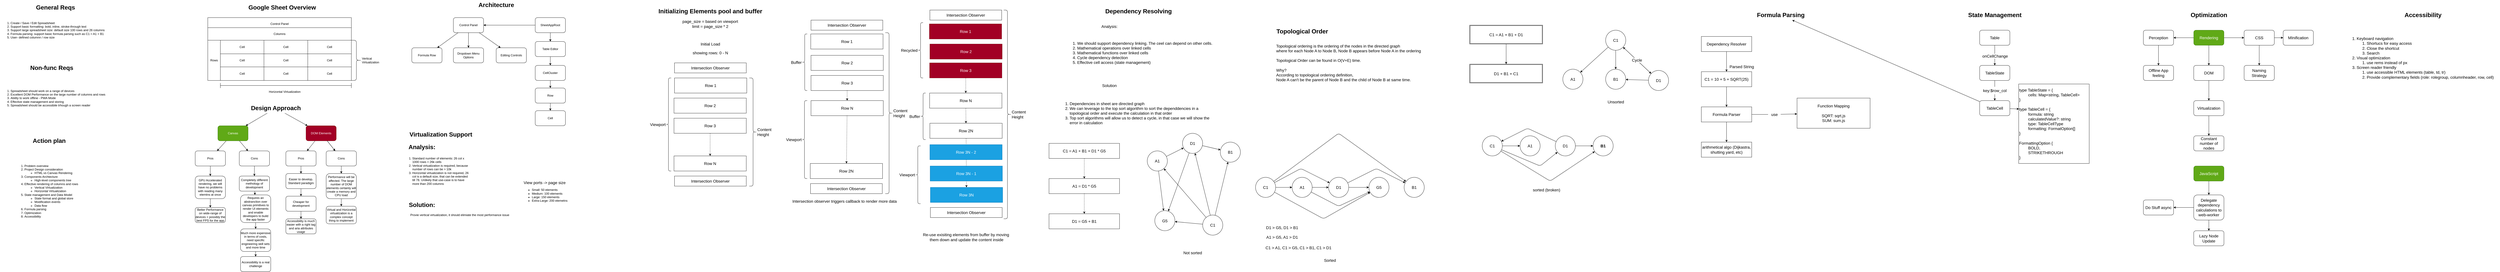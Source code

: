 <mxfile>
    <diagram id="9fvtQuKYoe24b85Csmfo" name="Page-1">
        <mxGraphModel dx="1031" dy="828" grid="1" gridSize="10" guides="1" tooltips="1" connect="1" arrows="1" fold="1" page="1" pageScale="1" pageWidth="850" pageHeight="1100" math="0" shadow="0">
            <root>
                <mxCell id="0"/>
                <mxCell id="1" parent="0"/>
                <mxCell id="2" value="General Reqs" style="text;strokeColor=none;fillColor=none;html=1;fontSize=24;fontStyle=1;verticalAlign=middle;align=center;" vertex="1" parent="1">
                    <mxGeometry x="325" y="10" width="100" height="40" as="geometry"/>
                </mxCell>
                <mxCell id="4" value="&lt;ol&gt;&lt;li&gt;Create / Save / Edit Spreadsheet&lt;/li&gt;&lt;li&gt;Support basic formatting: bold, inline, stroke-through text&lt;/li&gt;&lt;li&gt;Support large spreadsheet size: default size 100 rows and 26 columns&lt;/li&gt;&lt;li&gt;Formula parsing: support basic formula parsing such as C1 = A1 + B1&lt;/li&gt;&lt;li&gt;User- defined columnn / row size&lt;/li&gt;&lt;/ol&gt;" style="text;strokeColor=none;fillColor=none;html=1;whiteSpace=wrap;verticalAlign=middle;overflow=hidden;" vertex="1" parent="1">
                    <mxGeometry x="155" y="50" width="440" height="140" as="geometry"/>
                </mxCell>
                <mxCell id="5" value="Non-func Reqs" style="text;strokeColor=none;fillColor=none;html=1;fontSize=24;fontStyle=1;verticalAlign=middle;align=center;" vertex="1" parent="1">
                    <mxGeometry x="310" y="250" width="100" height="40" as="geometry"/>
                </mxCell>
                <mxCell id="6" value="&lt;ol&gt;&lt;li&gt;Spreadsheet should work on a range of devices&lt;/li&gt;&lt;li&gt;Excellent DOM Performance on the large number of columns and rows&lt;/li&gt;&lt;li&gt;Ability to work offline - PWA Mode&lt;/li&gt;&lt;li&gt;Effective state management and storing&lt;/li&gt;&lt;li&gt;Spreadsheet should be accessibile trhough a screen reader&lt;/li&gt;&lt;/ol&gt;" style="text;strokeColor=none;fillColor=none;html=1;whiteSpace=wrap;verticalAlign=middle;overflow=hidden;" vertex="1" parent="1">
                    <mxGeometry x="155" y="320" width="440" height="140" as="geometry"/>
                </mxCell>
                <mxCell id="7" value="Action plan" style="text;strokeColor=none;fillColor=none;html=1;fontSize=24;fontStyle=1;verticalAlign=middle;align=center;" vertex="1" parent="1">
                    <mxGeometry x="300" y="540" width="100" height="40" as="geometry"/>
                </mxCell>
                <mxCell id="8" value="&lt;ol&gt;&lt;li&gt;Problem overview&lt;/li&gt;&lt;li&gt;Project Design consideration&lt;/li&gt;&lt;ul&gt;&lt;li&gt;&lt;span style=&quot;background-color: initial;&quot;&gt;HTML vs Canvas Rendering&lt;/span&gt;&lt;/li&gt;&lt;/ul&gt;&lt;li&gt;Components Archtecture&lt;/li&gt;&lt;ul&gt;&lt;li&gt;&lt;span style=&quot;background-color: initial;&quot;&gt;High-level components tree&lt;/span&gt;&lt;/li&gt;&lt;/ul&gt;&lt;li&gt;Effective rendering of columns and rows&lt;/li&gt;&lt;ul&gt;&lt;li&gt;&lt;span style=&quot;background-color: initial;&quot;&gt;Vertical Virtualization&lt;/span&gt;&lt;/li&gt;&lt;li&gt;&lt;span style=&quot;background-color: initial;&quot;&gt;Horizontal Virtualization&lt;/span&gt;&lt;/li&gt;&lt;/ul&gt;&lt;li&gt;State management and Data Model&lt;/li&gt;&lt;ul&gt;&lt;li&gt;State format and global store&lt;/li&gt;&lt;li&gt;Modification events&lt;/li&gt;&lt;li&gt;Data flow&lt;/li&gt;&lt;/ul&gt;&lt;li&gt;Formula parsing&lt;/li&gt;&lt;li&gt;Optimization&lt;/li&gt;&lt;li&gt;Accessibility&lt;/li&gt;&lt;/ol&gt;" style="text;strokeColor=none;fillColor=none;html=1;whiteSpace=wrap;verticalAlign=middle;overflow=hidden;" vertex="1" parent="1">
                    <mxGeometry x="210" y="590" width="280" height="340" as="geometry"/>
                </mxCell>
                <mxCell id="9" value="Google Sheet Overview" style="text;strokeColor=none;fillColor=none;html=1;fontSize=24;fontStyle=1;verticalAlign=middle;align=center;" vertex="1" parent="1">
                    <mxGeometry x="1225" y="10" width="100" height="40" as="geometry"/>
                </mxCell>
                <mxCell id="10" value="" style="rounded=0;whiteSpace=wrap;html=1;" vertex="1" parent="1">
                    <mxGeometry x="980" y="70" width="570" height="250" as="geometry"/>
                </mxCell>
                <mxCell id="11" value="Control Panel" style="rounded=0;whiteSpace=wrap;html=1;" vertex="1" parent="1">
                    <mxGeometry x="980" y="70" width="570" height="50" as="geometry"/>
                </mxCell>
                <mxCell id="12" value="Columns" style="rounded=0;whiteSpace=wrap;html=1;" vertex="1" parent="1">
                    <mxGeometry x="980" y="110" width="570" height="50" as="geometry"/>
                </mxCell>
                <mxCell id="13" value="Rows" style="rounded=0;whiteSpace=wrap;html=1;" vertex="1" parent="1">
                    <mxGeometry x="980" y="160" width="50" height="160" as="geometry"/>
                </mxCell>
                <mxCell id="14" value="" style="childLayout=tableLayout;recursiveResize=0;shadow=0;fillColor=none;" vertex="1" parent="1">
                    <mxGeometry x="1030" y="160" width="520" height="160" as="geometry"/>
                </mxCell>
                <mxCell id="15" value="" style="shape=tableRow;horizontal=0;startSize=0;swimlaneHead=0;swimlaneBody=0;top=0;left=0;bottom=0;right=0;dropTarget=0;collapsible=0;recursiveResize=0;expand=0;fontStyle=0;fillColor=none;strokeColor=inherit;" vertex="1" parent="14">
                    <mxGeometry width="520" height="54" as="geometry"/>
                </mxCell>
                <mxCell id="16" value="Cell" style="connectable=0;recursiveResize=0;strokeColor=inherit;fillColor=none;align=center;whiteSpace=wrap;html=1;" vertex="1" parent="15">
                    <mxGeometry width="173" height="54" as="geometry">
                        <mxRectangle width="173" height="54" as="alternateBounds"/>
                    </mxGeometry>
                </mxCell>
                <mxCell id="17" value="Cell" style="connectable=0;recursiveResize=0;strokeColor=inherit;fillColor=none;align=center;whiteSpace=wrap;html=1;" vertex="1" parent="15">
                    <mxGeometry x="173" width="174" height="54" as="geometry">
                        <mxRectangle width="174" height="54" as="alternateBounds"/>
                    </mxGeometry>
                </mxCell>
                <mxCell id="18" value="Cell" style="connectable=0;recursiveResize=0;strokeColor=inherit;fillColor=none;align=center;whiteSpace=wrap;html=1;" vertex="1" parent="15">
                    <mxGeometry x="347" width="173" height="54" as="geometry">
                        <mxRectangle width="173" height="54" as="alternateBounds"/>
                    </mxGeometry>
                </mxCell>
                <mxCell id="19" style="shape=tableRow;horizontal=0;startSize=0;swimlaneHead=0;swimlaneBody=0;top=0;left=0;bottom=0;right=0;dropTarget=0;collapsible=0;recursiveResize=0;expand=0;fontStyle=0;fillColor=none;strokeColor=inherit;" vertex="1" parent="14">
                    <mxGeometry y="54" width="520" height="52" as="geometry"/>
                </mxCell>
                <mxCell id="20" value="Cell" style="connectable=0;recursiveResize=0;strokeColor=inherit;fillColor=none;align=center;whiteSpace=wrap;html=1;" vertex="1" parent="19">
                    <mxGeometry width="173" height="52" as="geometry">
                        <mxRectangle width="173" height="52" as="alternateBounds"/>
                    </mxGeometry>
                </mxCell>
                <mxCell id="21" value="Cell" style="connectable=0;recursiveResize=0;strokeColor=inherit;fillColor=none;align=center;whiteSpace=wrap;html=1;" vertex="1" parent="19">
                    <mxGeometry x="173" width="174" height="52" as="geometry">
                        <mxRectangle width="174" height="52" as="alternateBounds"/>
                    </mxGeometry>
                </mxCell>
                <mxCell id="22" value="Cell" style="connectable=0;recursiveResize=0;strokeColor=inherit;fillColor=none;align=center;whiteSpace=wrap;html=1;" vertex="1" parent="19">
                    <mxGeometry x="347" width="173" height="52" as="geometry">
                        <mxRectangle width="173" height="52" as="alternateBounds"/>
                    </mxGeometry>
                </mxCell>
                <mxCell id="23" style="shape=tableRow;horizontal=0;startSize=0;swimlaneHead=0;swimlaneBody=0;top=0;left=0;bottom=0;right=0;dropTarget=0;collapsible=0;recursiveResize=0;expand=0;fontStyle=0;fillColor=none;strokeColor=inherit;" vertex="1" parent="14">
                    <mxGeometry y="106" width="520" height="54" as="geometry"/>
                </mxCell>
                <mxCell id="24" value="Cell" style="connectable=0;recursiveResize=0;strokeColor=inherit;fillColor=none;align=center;whiteSpace=wrap;html=1;" vertex="1" parent="23">
                    <mxGeometry width="173" height="54" as="geometry">
                        <mxRectangle width="173" height="54" as="alternateBounds"/>
                    </mxGeometry>
                </mxCell>
                <mxCell id="25" value="Cell" style="connectable=0;recursiveResize=0;strokeColor=inherit;fillColor=none;align=center;whiteSpace=wrap;html=1;" vertex="1" parent="23">
                    <mxGeometry x="173" width="174" height="54" as="geometry">
                        <mxRectangle width="174" height="54" as="alternateBounds"/>
                    </mxGeometry>
                </mxCell>
                <mxCell id="26" value="Cell" style="connectable=0;recursiveResize=0;strokeColor=inherit;fillColor=none;align=center;whiteSpace=wrap;html=1;" vertex="1" parent="23">
                    <mxGeometry x="347" width="173" height="54" as="geometry">
                        <mxRectangle width="173" height="54" as="alternateBounds"/>
                    </mxGeometry>
                </mxCell>
                <mxCell id="53" value="Vertical Virtualization" style="shape=curlyBracket;whiteSpace=wrap;html=1;rounded=1;flipH=1;labelPosition=right;verticalLabelPosition=middle;align=left;verticalAlign=middle;" vertex="1" parent="1">
                    <mxGeometry x="1550" y="160" width="40" height="160" as="geometry"/>
                </mxCell>
                <mxCell id="56" value="" style="shape=crossbar;whiteSpace=wrap;html=1;rounded=1;" vertex="1" parent="1">
                    <mxGeometry x="1030" y="330" width="520" height="20" as="geometry"/>
                </mxCell>
                <mxCell id="58" value="Horizontal Virtualization" style="text;html=1;align=center;verticalAlign=middle;resizable=0;points=[];autosize=1;strokeColor=none;fillColor=none;" vertex="1" parent="1">
                    <mxGeometry x="1210" y="350" width="150" height="30" as="geometry"/>
                </mxCell>
                <mxCell id="62" style="edgeStyle=none;html=1;" edge="1" parent="1" source="59" target="60">
                    <mxGeometry relative="1" as="geometry"/>
                </mxCell>
                <mxCell id="63" style="edgeStyle=none;html=1;" edge="1" parent="1" source="59" target="61">
                    <mxGeometry relative="1" as="geometry"/>
                </mxCell>
                <mxCell id="59" value="Design Approach" style="text;strokeColor=none;fillColor=none;html=1;fontSize=24;fontStyle=1;verticalAlign=middle;align=center;" vertex="1" parent="1">
                    <mxGeometry x="1200" y="410" width="100" height="40" as="geometry"/>
                </mxCell>
                <mxCell id="66" style="edgeStyle=none;html=1;" edge="1" parent="1" source="60" target="64">
                    <mxGeometry relative="1" as="geometry"/>
                </mxCell>
                <mxCell id="67" style="edgeStyle=none;html=1;" edge="1" parent="1" source="60" target="65">
                    <mxGeometry relative="1" as="geometry"/>
                </mxCell>
                <mxCell id="60" value="Canvas" style="rounded=1;whiteSpace=wrap;html=1;fillColor=#60a917;strokeColor=#2D7600;fontColor=#ffffff;" vertex="1" parent="1">
                    <mxGeometry x="1020" y="500" width="120" height="60" as="geometry"/>
                </mxCell>
                <mxCell id="70" value="" style="edgeStyle=none;html=1;" edge="1" parent="1" source="61" target="69">
                    <mxGeometry relative="1" as="geometry"/>
                </mxCell>
                <mxCell id="71" value="" style="edgeStyle=none;html=1;" edge="1" parent="1" source="61" target="69">
                    <mxGeometry relative="1" as="geometry"/>
                </mxCell>
                <mxCell id="72" value="" style="edgeStyle=none;html=1;" edge="1" parent="1" source="61" target="69">
                    <mxGeometry relative="1" as="geometry"/>
                </mxCell>
                <mxCell id="74" value="" style="edgeStyle=none;html=1;" edge="1" parent="1" source="61" target="69">
                    <mxGeometry relative="1" as="geometry"/>
                </mxCell>
                <mxCell id="76" value="" style="edgeStyle=none;html=1;" edge="1" parent="1" source="61" target="75">
                    <mxGeometry relative="1" as="geometry"/>
                </mxCell>
                <mxCell id="61" value="DOM Elements" style="rounded=1;whiteSpace=wrap;html=1;fillColor=#a20025;fontColor=#ffffff;strokeColor=#6F0000;" vertex="1" parent="1">
                    <mxGeometry x="1370" y="500" width="120" height="60" as="geometry"/>
                </mxCell>
                <mxCell id="78" value="" style="edgeStyle=none;html=1;" edge="1" parent="1" source="64" target="77">
                    <mxGeometry relative="1" as="geometry"/>
                </mxCell>
                <mxCell id="64" value="Pros" style="rounded=1;whiteSpace=wrap;html=1;" vertex="1" parent="1">
                    <mxGeometry x="930" y="600" width="120" height="60" as="geometry"/>
                </mxCell>
                <mxCell id="82" style="edgeStyle=none;html=1;" edge="1" parent="1" source="65" target="81">
                    <mxGeometry relative="1" as="geometry"/>
                </mxCell>
                <mxCell id="65" value="Cons" style="rounded=1;whiteSpace=wrap;html=1;" vertex="1" parent="1">
                    <mxGeometry x="1105" y="600" width="120" height="60" as="geometry"/>
                </mxCell>
                <mxCell id="99" style="edgeStyle=none;html=1;" edge="1" parent="1" source="69" target="96">
                    <mxGeometry relative="1" as="geometry"/>
                </mxCell>
                <mxCell id="69" value="Cons" style="whiteSpace=wrap;html=1;rounded=1;" vertex="1" parent="1">
                    <mxGeometry x="1450" y="600" width="120" height="60" as="geometry"/>
                </mxCell>
                <mxCell id="93" value="" style="edgeStyle=none;html=1;" edge="1" parent="1" source="75" target="92">
                    <mxGeometry relative="1" as="geometry"/>
                </mxCell>
                <mxCell id="75" value="Pros" style="rounded=1;whiteSpace=wrap;html=1;" vertex="1" parent="1">
                    <mxGeometry x="1290" y="600" width="120" height="60" as="geometry"/>
                </mxCell>
                <mxCell id="80" value="" style="edgeStyle=none;html=1;" edge="1" parent="1" source="77" target="79">
                    <mxGeometry relative="1" as="geometry"/>
                </mxCell>
                <mxCell id="77" value="GPU Accelerated rendering, we will have no problems with reading many elemtns at once" style="rounded=1;whiteSpace=wrap;html=1;" vertex="1" parent="1">
                    <mxGeometry x="930" y="700" width="120" height="90" as="geometry"/>
                </mxCell>
                <mxCell id="79" value="Better Performance on wide-range of devices + possibly the best FPS for the app" style="whiteSpace=wrap;html=1;rounded=1;" vertex="1" parent="1">
                    <mxGeometry x="930" y="825" width="120" height="60" as="geometry"/>
                </mxCell>
                <mxCell id="84" value="" style="edgeStyle=none;html=1;" edge="1" parent="1" source="81" target="83">
                    <mxGeometry relative="1" as="geometry"/>
                </mxCell>
                <mxCell id="81" value="Completely different methology of development" style="rounded=1;whiteSpace=wrap;html=1;" vertex="1" parent="1">
                    <mxGeometry x="1105" y="700" width="120" height="60" as="geometry"/>
                </mxCell>
                <mxCell id="88" value="" style="edgeStyle=none;html=1;" edge="1" parent="1" source="83" target="87">
                    <mxGeometry relative="1" as="geometry"/>
                </mxCell>
                <mxCell id="83" value="Requires an abstranction over canvas primitives to render UI elements and enable developers to build the app faster" style="rounded=1;whiteSpace=wrap;html=1;" vertex="1" parent="1">
                    <mxGeometry x="1110" y="775" width="120" height="110" as="geometry"/>
                </mxCell>
                <mxCell id="90" style="edgeStyle=none;html=1;" edge="1" parent="1" source="87" target="89">
                    <mxGeometry relative="1" as="geometry"/>
                </mxCell>
                <mxCell id="87" value="Much more expensive in terms of costs, need specific engineering skill sets and more time" style="whiteSpace=wrap;html=1;rounded=1;" vertex="1" parent="1">
                    <mxGeometry x="1110" y="910" width="120" height="90" as="geometry"/>
                </mxCell>
                <mxCell id="89" value="Accessibility is a real challenge" style="rounded=1;whiteSpace=wrap;html=1;" vertex="1" parent="1">
                    <mxGeometry x="1110" y="1020" width="120" height="60" as="geometry"/>
                </mxCell>
                <mxCell id="95" value="" style="edgeStyle=none;html=1;" edge="1" parent="1" source="92" target="94">
                    <mxGeometry relative="1" as="geometry"/>
                </mxCell>
                <mxCell id="92" value="Easier to develop. Standard paradigm" style="whiteSpace=wrap;html=1;rounded=1;" vertex="1" parent="1">
                    <mxGeometry x="1290" y="690" width="120" height="60" as="geometry"/>
                </mxCell>
                <mxCell id="98" value="" style="edgeStyle=none;html=1;" edge="1" parent="1" source="94" target="97">
                    <mxGeometry relative="1" as="geometry"/>
                </mxCell>
                <mxCell id="94" value="Cheaper for development" style="whiteSpace=wrap;html=1;rounded=1;" vertex="1" parent="1">
                    <mxGeometry x="1290" y="780" width="120" height="60" as="geometry"/>
                </mxCell>
                <mxCell id="101" value="" style="edgeStyle=none;html=1;" edge="1" parent="1" source="96" target="100">
                    <mxGeometry relative="1" as="geometry"/>
                </mxCell>
                <mxCell id="96" value="Performance will be affected. The large number of DOM elements certainly will create a memory and CPU load" style="rounded=1;whiteSpace=wrap;html=1;" vertex="1" parent="1">
                    <mxGeometry x="1450" y="690" width="120" height="100" as="geometry"/>
                </mxCell>
                <mxCell id="97" value="Accessibility is much easier with a right tag and aria attributes usage" style="whiteSpace=wrap;html=1;rounded=1;" vertex="1" parent="1">
                    <mxGeometry x="1290" y="870" width="120" height="60" as="geometry"/>
                </mxCell>
                <mxCell id="100" value="Virtual and Horizontal virtualization is a complex concept thing to implement" style="whiteSpace=wrap;html=1;rounded=1;" vertex="1" parent="1">
                    <mxGeometry x="1450" y="820" width="120" height="70" as="geometry"/>
                </mxCell>
                <mxCell id="102" value="Architecture" style="text;strokeColor=none;fillColor=none;html=1;fontSize=24;fontStyle=1;verticalAlign=middle;align=center;" vertex="1" parent="1">
                    <mxGeometry x="2075" width="100" height="40" as="geometry"/>
                </mxCell>
                <mxCell id="106" style="edgeStyle=none;html=1;" edge="1" parent="1" source="103" target="105">
                    <mxGeometry relative="1" as="geometry"/>
                </mxCell>
                <mxCell id="113" style="edgeStyle=none;html=1;" edge="1" parent="1" source="103" target="104">
                    <mxGeometry relative="1" as="geometry"/>
                </mxCell>
                <mxCell id="103" value="SheetAppRoot" style="rounded=1;whiteSpace=wrap;html=1;" vertex="1" parent="1">
                    <mxGeometry x="2280" y="70" width="120" height="60" as="geometry"/>
                </mxCell>
                <mxCell id="115" value="" style="edgeStyle=none;html=1;" edge="1" parent="1" source="104" target="114">
                    <mxGeometry relative="1" as="geometry"/>
                </mxCell>
                <mxCell id="104" value="Table Editor" style="rounded=1;whiteSpace=wrap;html=1;" vertex="1" parent="1">
                    <mxGeometry x="2280" y="165" width="120" height="60" as="geometry"/>
                </mxCell>
                <mxCell id="108" style="edgeStyle=none;html=1;" edge="1" parent="1" source="105" target="107">
                    <mxGeometry relative="1" as="geometry"/>
                </mxCell>
                <mxCell id="110" value="" style="edgeStyle=none;html=1;" edge="1" parent="1" source="105" target="109">
                    <mxGeometry relative="1" as="geometry"/>
                </mxCell>
                <mxCell id="112" value="" style="edgeStyle=none;html=1;" edge="1" parent="1" source="105" target="111">
                    <mxGeometry relative="1" as="geometry"/>
                </mxCell>
                <mxCell id="105" value="Control Panel" style="rounded=1;whiteSpace=wrap;html=1;" vertex="1" parent="1">
                    <mxGeometry x="1955" y="70" width="120" height="60" as="geometry"/>
                </mxCell>
                <mxCell id="107" value="Formula Row" style="rounded=1;whiteSpace=wrap;html=1;" vertex="1" parent="1">
                    <mxGeometry x="1790" y="190" width="120" height="60" as="geometry"/>
                </mxCell>
                <mxCell id="109" value="Dropdown Menu Options" style="whiteSpace=wrap;html=1;rounded=1;" vertex="1" parent="1">
                    <mxGeometry x="1955" y="190" width="120" height="60" as="geometry"/>
                </mxCell>
                <mxCell id="111" value="Editing Controls" style="whiteSpace=wrap;html=1;rounded=1;" vertex="1" parent="1">
                    <mxGeometry x="2125" y="190" width="120" height="60" as="geometry"/>
                </mxCell>
                <mxCell id="117" value="" style="edgeStyle=none;html=1;" edge="1" parent="1" source="114" target="116">
                    <mxGeometry relative="1" as="geometry"/>
                </mxCell>
                <mxCell id="114" value="CellCluster" style="whiteSpace=wrap;html=1;rounded=1;" vertex="1" parent="1">
                    <mxGeometry x="2280" y="260" width="120" height="60" as="geometry"/>
                </mxCell>
                <mxCell id="119" value="" style="edgeStyle=none;html=1;" edge="1" parent="1" source="116" target="118">
                    <mxGeometry relative="1" as="geometry"/>
                </mxCell>
                <mxCell id="116" value="Row" style="whiteSpace=wrap;html=1;rounded=1;" vertex="1" parent="1">
                    <mxGeometry x="2280" y="350" width="120" height="60" as="geometry"/>
                </mxCell>
                <mxCell id="118" value="Cell" style="whiteSpace=wrap;html=1;rounded=1;" vertex="1" parent="1">
                    <mxGeometry x="2280" y="440" width="120" height="60" as="geometry"/>
                </mxCell>
                <mxCell id="120" value="Virtualization Support" style="text;strokeColor=none;fillColor=none;html=1;fontSize=24;fontStyle=1;verticalAlign=middle;align=center;" vertex="1" parent="1">
                    <mxGeometry x="1855" y="515" width="100" height="40" as="geometry"/>
                </mxCell>
                <mxCell id="121" value="&lt;ol&gt;&lt;li&gt;Standard number of elements: 26 col x 1000 rows = 26k cells&lt;/li&gt;&lt;li&gt;Vertical virtualization is required, because number of rows can be &amp;gt; 10k&lt;/li&gt;&lt;li&gt;Horizontal virtualization is not required, 26 col is a default size, that can be extended till 78. Unlikely that use-case is to have more than 200 columns&lt;/li&gt;&lt;/ol&gt;" style="text;strokeColor=none;fillColor=none;html=1;whiteSpace=wrap;verticalAlign=middle;overflow=hidden;" vertex="1" parent="1">
                    <mxGeometry x="1750" y="605" width="275" height="150" as="geometry"/>
                </mxCell>
                <mxCell id="122" value="Analysis:" style="text;strokeColor=none;fillColor=none;html=1;fontSize=24;fontStyle=1;verticalAlign=middle;align=center;" vertex="1" parent="1">
                    <mxGeometry x="1780" y="565" width="100" height="40" as="geometry"/>
                </mxCell>
                <mxCell id="123" value="Solution:" style="text;strokeColor=none;fillColor=none;html=1;fontSize=24;fontStyle=1;verticalAlign=middle;align=center;" vertex="1" parent="1">
                    <mxGeometry x="1780" y="795" width="100" height="40" as="geometry"/>
                </mxCell>
                <mxCell id="124" value="Provie vertical virtualization, it should elimiate the most performance issue" style="text;html=1;align=center;verticalAlign=middle;resizable=0;points=[];autosize=1;strokeColor=none;fillColor=none;" vertex="1" parent="1">
                    <mxGeometry x="1770" y="840" width="420" height="30" as="geometry"/>
                </mxCell>
                <mxCell id="125" value="&lt;font style=&quot;font-size: 16px;&quot;&gt;View ports -&amp;gt; page size&lt;br&gt;&lt;/font&gt;&lt;div style=&quot;text-align: left;&quot;&gt;&lt;ul&gt;&lt;li&gt;&lt;span style=&quot;background-color: initial;&quot;&gt;Small: 50 elements&lt;/span&gt;&lt;/li&gt;&lt;li&gt;&lt;span style=&quot;background-color: initial;&quot;&gt;Medium: 100 elements&lt;/span&gt;&lt;/li&gt;&lt;li&gt;&lt;span style=&quot;background-color: initial;&quot;&gt;Large: 150 elements&lt;/span&gt;&lt;/li&gt;&lt;li&gt;&lt;span style=&quot;background-color: initial;&quot;&gt;Extra-Large: 200 elemetns&lt;/span&gt;&lt;/li&gt;&lt;/ul&gt;&lt;/div&gt;" style="text;html=1;strokeColor=none;fillColor=none;align=center;verticalAlign=top;whiteSpace=wrap;rounded=0;" vertex="1" parent="1">
                    <mxGeometry x="2220" y="710" width="195" height="145" as="geometry"/>
                </mxCell>
                <mxCell id="126" value="Initializing Elements pool and buffer" style="text;strokeColor=none;fillColor=none;html=1;fontSize=24;fontStyle=1;verticalAlign=middle;align=center;" vertex="1" parent="1">
                    <mxGeometry x="2924.5" y="25" width="100" height="40" as="geometry"/>
                </mxCell>
                <mxCell id="127" value="page_size = based on viewport&lt;br&gt;limit = page_size * 2" style="text;html=1;strokeColor=none;fillColor=none;align=center;verticalAlign=middle;whiteSpace=wrap;rounded=0;fontSize=16;" vertex="1" parent="1">
                    <mxGeometry x="2854.5" y="80" width="240" height="30" as="geometry"/>
                </mxCell>
                <mxCell id="128" value="Initial Load" style="text;html=1;align=center;verticalAlign=middle;resizable=0;points=[];autosize=1;strokeColor=none;fillColor=none;fontSize=16;" vertex="1" parent="1">
                    <mxGeometry x="2925" y="160" width="100" height="30" as="geometry"/>
                </mxCell>
                <mxCell id="129" value="showing rows: 0 - N" style="text;html=1;align=center;verticalAlign=middle;resizable=0;points=[];autosize=1;strokeColor=none;fillColor=none;fontSize=16;" vertex="1" parent="1">
                    <mxGeometry x="2895" y="195" width="160" height="30" as="geometry"/>
                </mxCell>
                <mxCell id="130" value="Intersection Observer" style="rounded=0;whiteSpace=wrap;html=1;fontSize=16;" vertex="1" parent="1">
                    <mxGeometry x="2833" y="250" width="285" height="40" as="geometry"/>
                </mxCell>
                <mxCell id="131" value="Row 1" style="whiteSpace=wrap;html=1;fontSize=16;" vertex="1" parent="1">
                    <mxGeometry x="2833" y="310" width="287" height="60" as="geometry"/>
                </mxCell>
                <mxCell id="132" value="Row 2" style="whiteSpace=wrap;html=1;fontSize=16;" vertex="1" parent="1">
                    <mxGeometry x="2831" y="390" width="287" height="60" as="geometry"/>
                </mxCell>
                <mxCell id="135" style="edgeStyle=none;html=1;fontSize=16;dashed=1;" edge="1" parent="1" source="133" target="134">
                    <mxGeometry relative="1" as="geometry"/>
                </mxCell>
                <mxCell id="133" value="Row 3" style="whiteSpace=wrap;html=1;fontSize=16;" vertex="1" parent="1">
                    <mxGeometry x="2831" y="470" width="287" height="60" as="geometry"/>
                </mxCell>
                <mxCell id="134" value="Row N" style="whiteSpace=wrap;html=1;fontSize=16;" vertex="1" parent="1">
                    <mxGeometry x="2831" y="620" width="287" height="60" as="geometry"/>
                </mxCell>
                <mxCell id="136" value="Intersection Observer" style="rounded=0;whiteSpace=wrap;html=1;fontSize=16;" vertex="1" parent="1">
                    <mxGeometry x="2833" y="700" width="285" height="40" as="geometry"/>
                </mxCell>
                <mxCell id="137" value="Viewport" style="shape=curlyBracket;whiteSpace=wrap;html=1;rounded=1;labelPosition=left;verticalLabelPosition=middle;align=right;verticalAlign=middle;fontSize=16;size=0.45;" vertex="1" parent="1">
                    <mxGeometry x="2800" y="310" width="20" height="370" as="geometry"/>
                </mxCell>
                <mxCell id="138" value="Content Height" style="shape=curlyBracket;whiteSpace=wrap;html=1;rounded=1;flipH=1;labelPosition=right;verticalLabelPosition=middle;align=left;verticalAlign=middle;fontSize=16;" vertex="1" parent="1">
                    <mxGeometry x="3130" y="310" width="30" height="430" as="geometry"/>
                </mxCell>
                <mxCell id="142" value="Intersection Observer" style="rounded=0;whiteSpace=wrap;html=1;fontSize=16;" vertex="1" parent="1">
                    <mxGeometry x="3375" y="80" width="285" height="40" as="geometry"/>
                </mxCell>
                <mxCell id="143" value="Row 1" style="whiteSpace=wrap;html=1;fontSize=16;" vertex="1" parent="1">
                    <mxGeometry x="3374" y="135" width="287" height="60" as="geometry"/>
                </mxCell>
                <mxCell id="144" value="Row 2" style="whiteSpace=wrap;html=1;fontSize=16;" vertex="1" parent="1">
                    <mxGeometry x="3375" y="220" width="287" height="60" as="geometry"/>
                </mxCell>
                <mxCell id="145" style="edgeStyle=none;html=1;fontSize=16;dashed=1;" edge="1" parent="1" source="146" target="147">
                    <mxGeometry relative="1" as="geometry"/>
                </mxCell>
                <mxCell id="146" value="Row 3" style="whiteSpace=wrap;html=1;fontSize=16;" vertex="1" parent="1">
                    <mxGeometry x="3375" y="300" width="287" height="60" as="geometry"/>
                </mxCell>
                <mxCell id="167" style="edgeStyle=none;html=1;dashed=1;fontSize=16;" edge="1" parent="1" source="147" target="151">
                    <mxGeometry relative="1" as="geometry"/>
                </mxCell>
                <mxCell id="147" value="Row N" style="whiteSpace=wrap;html=1;fontSize=16;" vertex="1" parent="1">
                    <mxGeometry x="3375" y="400" width="287" height="60" as="geometry"/>
                </mxCell>
                <mxCell id="148" value="Intersection Observer" style="rounded=0;whiteSpace=wrap;html=1;fontSize=16;" vertex="1" parent="1">
                    <mxGeometry x="3373" y="730" width="285" height="40" as="geometry"/>
                </mxCell>
                <mxCell id="149" value="Viewport" style="shape=curlyBracket;whiteSpace=wrap;html=1;rounded=1;labelPosition=left;verticalLabelPosition=middle;align=right;verticalAlign=middle;fontSize=16;size=0.45;" vertex="1" parent="1">
                    <mxGeometry x="3340" y="400" width="20" height="310" as="geometry"/>
                </mxCell>
                <mxCell id="150" value="Content Height" style="shape=curlyBracket;whiteSpace=wrap;html=1;rounded=1;flipH=1;labelPosition=right;verticalLabelPosition=middle;align=left;verticalAlign=middle;fontSize=16;" vertex="1" parent="1">
                    <mxGeometry x="3670" y="130" width="30" height="640" as="geometry"/>
                </mxCell>
                <mxCell id="151" value="Row 2N" style="whiteSpace=wrap;html=1;fontSize=16;" vertex="1" parent="1">
                    <mxGeometry x="3372" y="650" width="287" height="60" as="geometry"/>
                </mxCell>
                <mxCell id="153" value="Buffer" style="shape=curlyBracket;whiteSpace=wrap;html=1;rounded=1;labelPosition=left;verticalLabelPosition=middle;align=right;verticalAlign=middle;fontSize=16;" vertex="1" parent="1">
                    <mxGeometry x="3340" y="135" width="20" height="225" as="geometry"/>
                </mxCell>
                <mxCell id="154" value="Intersection observer triggers callback to render more data&amp;nbsp;" style="text;html=1;align=center;verticalAlign=middle;resizable=0;points=[];autosize=1;strokeColor=none;fillColor=none;fontSize=16;" vertex="1" parent="1">
                    <mxGeometry x="3290" y="785" width="440" height="30" as="geometry"/>
                </mxCell>
                <mxCell id="155" value="Intersection Observer" style="rounded=0;whiteSpace=wrap;html=1;fontSize=16;" vertex="1" parent="1">
                    <mxGeometry x="3847" y="40" width="285" height="40" as="geometry"/>
                </mxCell>
                <mxCell id="156" value="Row 1" style="whiteSpace=wrap;html=1;fontSize=16;fillColor=#a20025;fontColor=#ffffff;strokeColor=#6F0000;" vertex="1" parent="1">
                    <mxGeometry x="3845" y="95" width="287" height="60" as="geometry"/>
                </mxCell>
                <mxCell id="157" value="Row 2" style="whiteSpace=wrap;html=1;fontSize=16;fillColor=#a20025;fontColor=#ffffff;strokeColor=#6F0000;" vertex="1" parent="1">
                    <mxGeometry x="3847" y="175" width="287" height="60" as="geometry"/>
                </mxCell>
                <mxCell id="158" style="edgeStyle=none;html=1;fontSize=16;dashed=1;" edge="1" parent="1" source="159" target="160">
                    <mxGeometry relative="1" as="geometry"/>
                </mxCell>
                <mxCell id="159" value="Row 3" style="whiteSpace=wrap;html=1;fontSize=16;fillColor=#a20025;fontColor=#ffffff;strokeColor=#6F0000;" vertex="1" parent="1">
                    <mxGeometry x="3846" y="250" width="287" height="60" as="geometry"/>
                </mxCell>
                <mxCell id="168" style="edgeStyle=none;html=1;dashed=1;fontSize=16;" edge="1" parent="1" source="160" target="164">
                    <mxGeometry relative="1" as="geometry"/>
                </mxCell>
                <mxCell id="160" value="Row N" style="whiteSpace=wrap;html=1;fontSize=16;" vertex="1" parent="1">
                    <mxGeometry x="3846" y="370" width="287" height="60" as="geometry"/>
                </mxCell>
                <mxCell id="161" value="Intersection Observer" style="rounded=0;whiteSpace=wrap;html=1;fontSize=16;" vertex="1" parent="1">
                    <mxGeometry x="3849" y="825" width="285" height="40" as="geometry"/>
                </mxCell>
                <mxCell id="162" value="Viewport" style="shape=curlyBracket;whiteSpace=wrap;html=1;rounded=1;labelPosition=left;verticalLabelPosition=middle;align=right;verticalAlign=middle;fontSize=16;size=0.45;" vertex="1" parent="1">
                    <mxGeometry x="3790" y="580" width="20" height="230" as="geometry"/>
                </mxCell>
                <mxCell id="163" value="Content Height" style="shape=curlyBracket;whiteSpace=wrap;html=1;rounded=1;flipH=1;labelPosition=right;verticalLabelPosition=middle;align=left;verticalAlign=middle;fontSize=16;" vertex="1" parent="1">
                    <mxGeometry x="4140" y="40" width="30" height="830" as="geometry"/>
                </mxCell>
                <mxCell id="183" style="edgeStyle=none;html=1;dashed=1;fontSize=16;" edge="1" parent="1" source="164" target="181">
                    <mxGeometry relative="1" as="geometry"/>
                </mxCell>
                <mxCell id="164" value="Row 2N" style="whiteSpace=wrap;html=1;fontSize=16;" vertex="1" parent="1">
                    <mxGeometry x="3847" y="490" width="287" height="60" as="geometry"/>
                </mxCell>
                <mxCell id="165" value="Buffer" style="shape=curlyBracket;whiteSpace=wrap;html=1;rounded=1;labelPosition=left;verticalLabelPosition=middle;align=right;verticalAlign=middle;fontSize=16;" vertex="1" parent="1">
                    <mxGeometry x="3810" y="370" width="20" height="185" as="geometry"/>
                </mxCell>
                <mxCell id="181" value="Row 3N" style="whiteSpace=wrap;html=1;fontSize=16;fillColor=#1ba1e2;fontColor=#ffffff;strokeColor=#006EAF;" vertex="1" parent="1">
                    <mxGeometry x="3849" y="745" width="287" height="60" as="geometry"/>
                </mxCell>
                <mxCell id="184" value="Recycled" style="shape=curlyBracket;whiteSpace=wrap;html=1;rounded=1;labelPosition=left;verticalLabelPosition=middle;align=right;verticalAlign=middle;fontSize=16;" vertex="1" parent="1">
                    <mxGeometry x="3800" y="90" width="20" height="220" as="geometry"/>
                </mxCell>
                <mxCell id="186" value="Re-use exisiting elements from buffer by moving&lt;br&gt;&amp;nbsp;them down and update the content inside" style="text;html=1;align=center;verticalAlign=middle;resizable=0;points=[];autosize=1;strokeColor=none;fillColor=none;fontSize=16;" vertex="1" parent="1">
                    <mxGeometry x="3804.5" y="917.5" width="370" height="50" as="geometry"/>
                </mxCell>
                <mxCell id="187" value="Row 3N - 2" style="whiteSpace=wrap;html=1;fontSize=16;fillColor=#1ba1e2;fontColor=#ffffff;strokeColor=#006EAF;" vertex="1" parent="1">
                    <mxGeometry x="3847" y="575" width="287" height="60" as="geometry"/>
                </mxCell>
                <mxCell id="188" value="Row 3N - 1" style="whiteSpace=wrap;html=1;fontSize=16;fillColor=#1ba1e2;fontColor=#ffffff;strokeColor=#006EAF;" vertex="1" parent="1">
                    <mxGeometry x="3848" y="660" width="287" height="60" as="geometry"/>
                </mxCell>
                <mxCell id="190" value="Dependency Resolving" style="text;strokeColor=none;fillColor=none;html=1;fontSize=24;fontStyle=1;verticalAlign=middle;align=center;" vertex="1" parent="1">
                    <mxGeometry x="4625" y="25" width="100" height="40" as="geometry"/>
                </mxCell>
                <mxCell id="191" value="Analysis:" style="text;html=1;strokeColor=none;fillColor=none;align=center;verticalAlign=middle;whiteSpace=wrap;rounded=0;fontSize=16;" vertex="1" parent="1">
                    <mxGeometry x="4530" y="90" width="60" height="30" as="geometry"/>
                </mxCell>
                <mxCell id="192" value="&lt;ol&gt;&lt;li&gt;We should support dependency linking. The ceel can depend on other cells.&lt;/li&gt;&lt;li&gt;Mathematical operations over linked cells&lt;/li&gt;&lt;li&gt;Mathematical functions over linked cells&lt;/li&gt;&lt;li&gt;Cycle dependency detection&lt;/li&gt;&lt;li&gt;Effective cell access (state management)&lt;/li&gt;&lt;/ol&gt;" style="text;strokeColor=none;fillColor=none;html=1;whiteSpace=wrap;verticalAlign=middle;overflow=hidden;fontSize=16;" vertex="1" parent="1">
                    <mxGeometry x="4390" y="125" width="600" height="170" as="geometry"/>
                </mxCell>
                <mxCell id="193" value="&lt;ol&gt;&lt;li&gt;Dependencies in sheet are directed graph&lt;/li&gt;&lt;li&gt;We can leverage to the top sort algorithm to sort the dependdencies in a topological order and execute the calculation in that order&lt;/li&gt;&lt;li&gt;Top sort algorithms will allow us to detect a cycle, in that case we will show the error in calculation&lt;/li&gt;&lt;/ol&gt;" style="text;strokeColor=none;fillColor=none;html=1;whiteSpace=wrap;verticalAlign=middle;overflow=hidden;fontSize=16;" vertex="1" parent="1">
                    <mxGeometry x="4360" y="365" width="600" height="170" as="geometry"/>
                </mxCell>
                <mxCell id="195" value="Solution" style="text;html=1;strokeColor=none;fillColor=none;align=center;verticalAlign=middle;whiteSpace=wrap;rounded=0;fontSize=16;" vertex="1" parent="1">
                    <mxGeometry x="4530" y="325" width="60" height="30" as="geometry"/>
                </mxCell>
                <mxCell id="198" value="" style="edgeStyle=none;html=1;dashed=1;fontSize=16;" edge="1" parent="1" source="196" target="197">
                    <mxGeometry relative="1" as="geometry"/>
                </mxCell>
                <mxCell id="196" value="C1 = A1 + B1 + D1 * G5" style="rounded=0;whiteSpace=wrap;html=1;fontSize=16;" vertex="1" parent="1">
                    <mxGeometry x="4320" y="570" width="280" height="60" as="geometry"/>
                </mxCell>
                <mxCell id="200" value="" style="edgeStyle=none;html=1;dashed=1;fontSize=16;" edge="1" parent="1" source="197" target="199">
                    <mxGeometry relative="1" as="geometry"/>
                </mxCell>
                <mxCell id="197" value="A1 = D1 * G5" style="rounded=0;whiteSpace=wrap;html=1;fontSize=16;" vertex="1" parent="1">
                    <mxGeometry x="4320" y="710" width="280" height="60" as="geometry"/>
                </mxCell>
                <mxCell id="199" value="D1 = G5 + B1" style="rounded=0;whiteSpace=wrap;html=1;fontSize=16;" vertex="1" parent="1">
                    <mxGeometry x="4320" y="850" width="280" height="60" as="geometry"/>
                </mxCell>
                <mxCell id="207" style="edgeStyle=none;html=1;fontSize=16;" edge="1" parent="1" source="201" target="202">
                    <mxGeometry relative="1" as="geometry"/>
                </mxCell>
                <mxCell id="208" style="edgeStyle=none;html=1;fontSize=16;" edge="1" parent="1" source="201" target="204">
                    <mxGeometry relative="1" as="geometry"/>
                </mxCell>
                <mxCell id="209" style="edgeStyle=none;html=1;fontSize=16;" edge="1" parent="1" source="201" target="205">
                    <mxGeometry relative="1" as="geometry"/>
                </mxCell>
                <mxCell id="210" style="edgeStyle=none;html=1;fontSize=16;" edge="1" parent="1" source="201" target="206">
                    <mxGeometry relative="1" as="geometry"/>
                </mxCell>
                <mxCell id="201" value="C1" style="ellipse;whiteSpace=wrap;html=1;aspect=fixed;fontSize=16;" vertex="1" parent="1">
                    <mxGeometry x="4930" y="855" width="80" height="80" as="geometry"/>
                </mxCell>
                <mxCell id="211" style="edgeStyle=none;html=1;fontSize=16;" edge="1" parent="1" source="202" target="205">
                    <mxGeometry relative="1" as="geometry"/>
                </mxCell>
                <mxCell id="212" style="edgeStyle=none;html=1;fontSize=16;" edge="1" parent="1" source="202" target="206">
                    <mxGeometry relative="1" as="geometry"/>
                </mxCell>
                <mxCell id="202" value="A1" style="ellipse;whiteSpace=wrap;html=1;aspect=fixed;fontSize=16;" vertex="1" parent="1">
                    <mxGeometry x="4710" y="600" width="80" height="80" as="geometry"/>
                </mxCell>
                <mxCell id="204" value="B1" style="ellipse;whiteSpace=wrap;html=1;aspect=fixed;fontSize=16;" vertex="1" parent="1">
                    <mxGeometry x="5000" y="565" width="80" height="80" as="geometry"/>
                </mxCell>
                <mxCell id="213" style="edgeStyle=none;html=1;fontSize=16;" edge="1" parent="1" source="205" target="206">
                    <mxGeometry relative="1" as="geometry"/>
                </mxCell>
                <mxCell id="214" style="edgeStyle=none;html=1;fontSize=16;" edge="1" parent="1" source="205" target="204">
                    <mxGeometry relative="1" as="geometry"/>
                </mxCell>
                <mxCell id="205" value="D1" style="ellipse;whiteSpace=wrap;html=1;aspect=fixed;fontSize=16;" vertex="1" parent="1">
                    <mxGeometry x="4850" y="530" width="80" height="80" as="geometry"/>
                </mxCell>
                <mxCell id="206" value="G5" style="ellipse;whiteSpace=wrap;html=1;fontSize=16;" vertex="1" parent="1">
                    <mxGeometry x="4740" y="837.5" width="80" height="80" as="geometry"/>
                </mxCell>
                <mxCell id="215" value="Not sorted" style="text;html=1;align=center;verticalAlign=middle;resizable=0;points=[];autosize=1;strokeColor=none;fillColor=none;fontSize=16;" vertex="1" parent="1">
                    <mxGeometry x="4840" y="990" width="100" height="30" as="geometry"/>
                </mxCell>
                <mxCell id="258" style="edgeStyle=none;html=1;fontSize=16;" edge="1" parent="1" source="246" target="249">
                    <mxGeometry relative="1" as="geometry"/>
                </mxCell>
                <mxCell id="261" style="edgeStyle=none;html=1;fontSize=16;" edge="1" parent="1" source="246" target="253">
                    <mxGeometry relative="1" as="geometry">
                        <mxPoint x="5370" y="600" as="targetPoint"/>
                        <Array as="points">
                            <mxPoint x="5320" y="670"/>
                        </Array>
                    </mxGeometry>
                </mxCell>
                <mxCell id="262" style="edgeStyle=none;html=1;fontSize=16;" edge="1" parent="1" source="246" target="254">
                    <mxGeometry relative="1" as="geometry">
                        <mxPoint x="5670" y="900" as="targetPoint"/>
                        <Array as="points">
                            <mxPoint x="5410" y="870"/>
                        </Array>
                    </mxGeometry>
                </mxCell>
                <mxCell id="263" style="edgeStyle=none;html=1;fontSize=16;" edge="1" parent="1" source="246" target="250">
                    <mxGeometry relative="1" as="geometry">
                        <mxPoint x="5740" y="1060" as="targetPoint"/>
                        <Array as="points">
                            <mxPoint x="5470" y="530"/>
                        </Array>
                    </mxGeometry>
                </mxCell>
                <mxCell id="246" value="C1" style="ellipse;whiteSpace=wrap;html=1;aspect=fixed;fontSize=16;" vertex="1" parent="1">
                    <mxGeometry x="5140" y="705" width="80" height="80" as="geometry"/>
                </mxCell>
                <mxCell id="259" style="edgeStyle=none;html=1;fontSize=16;" edge="1" parent="1" source="249" target="253">
                    <mxGeometry relative="1" as="geometry"/>
                </mxCell>
                <mxCell id="264" style="edgeStyle=none;html=1;fontSize=16;" edge="1" parent="1" source="249" target="254">
                    <mxGeometry relative="1" as="geometry">
                        <mxPoint x="5620" y="980" as="targetPoint"/>
                        <Array as="points">
                            <mxPoint x="5470" y="820"/>
                        </Array>
                    </mxGeometry>
                </mxCell>
                <mxCell id="249" value="A1" style="ellipse;whiteSpace=wrap;html=1;aspect=fixed;fontSize=16;" vertex="1" parent="1">
                    <mxGeometry x="5285" y="705" width="80" height="80" as="geometry"/>
                </mxCell>
                <mxCell id="250" value="B1" style="ellipse;whiteSpace=wrap;html=1;aspect=fixed;fontSize=16;" vertex="1" parent="1">
                    <mxGeometry x="5730" y="705" width="80" height="80" as="geometry"/>
                </mxCell>
                <mxCell id="260" style="edgeStyle=none;html=1;fontSize=16;" edge="1" parent="1" source="253" target="254">
                    <mxGeometry relative="1" as="geometry"/>
                </mxCell>
                <mxCell id="267" style="edgeStyle=none;html=1;fontSize=16;" edge="1" parent="1" source="253" target="250">
                    <mxGeometry relative="1" as="geometry">
                        <mxPoint x="5600" y="670" as="targetPoint"/>
                        <Array as="points">
                            <mxPoint x="5620" y="670"/>
                        </Array>
                    </mxGeometry>
                </mxCell>
                <mxCell id="253" value="D1" style="ellipse;whiteSpace=wrap;html=1;aspect=fixed;fontSize=16;" vertex="1" parent="1">
                    <mxGeometry x="5430" y="705" width="80" height="80" as="geometry"/>
                </mxCell>
                <mxCell id="254" value="G5" style="ellipse;whiteSpace=wrap;html=1;fontSize=16;" vertex="1" parent="1">
                    <mxGeometry x="5590" y="705" width="80" height="80" as="geometry"/>
                </mxCell>
                <mxCell id="255" value="Sorted" style="text;html=1;align=center;verticalAlign=middle;resizable=0;points=[];autosize=1;strokeColor=none;fillColor=none;fontSize=16;" vertex="1" parent="1">
                    <mxGeometry x="5400" y="1020" width="70" height="30" as="geometry"/>
                </mxCell>
                <mxCell id="265" value="D1 &amp;gt; G5, D1 &amp;gt; B1" style="text;html=1;align=center;verticalAlign=middle;resizable=0;points=[];autosize=1;strokeColor=none;fillColor=none;fontSize=16;" vertex="1" parent="1">
                    <mxGeometry x="5170" y="890" width="150" height="30" as="geometry"/>
                </mxCell>
                <mxCell id="266" value="A1 &amp;gt; G5, A1 &amp;gt; D1" style="text;html=1;align=center;verticalAlign=middle;resizable=0;points=[];autosize=1;strokeColor=none;fillColor=none;fontSize=16;" vertex="1" parent="1">
                    <mxGeometry x="5170" y="927.5" width="150" height="30" as="geometry"/>
                </mxCell>
                <mxCell id="268" value="C1 &amp;gt; A1, C1 &amp;gt; G5, C1 &amp;gt; B1, C1 &amp;gt; D1" style="text;html=1;align=center;verticalAlign=middle;resizable=0;points=[];autosize=1;strokeColor=none;fillColor=none;fontSize=16;" vertex="1" parent="1">
                    <mxGeometry x="5170" y="970" width="280" height="30" as="geometry"/>
                </mxCell>
                <mxCell id="269" value="Topological Order" style="text;strokeColor=none;fillColor=none;html=1;fontSize=24;fontStyle=1;verticalAlign=middle;align=center;" vertex="1" parent="1">
                    <mxGeometry x="5275" y="105" width="100" height="40" as="geometry"/>
                </mxCell>
                <mxCell id="270" value="Topological ordering is the ordering of the nodes in the directed graph&lt;br&gt;where for each Node A to Node B, Node B appears before Node A in the ordering&lt;br&gt;&lt;br&gt;&lt;div style=&quot;&quot;&gt;&lt;span style=&quot;background-color: initial;&quot;&gt;Topological Order can be found in O(V+E) time.&lt;/span&gt;&lt;/div&gt;&lt;div style=&quot;&quot;&gt;&lt;span style=&quot;background-color: initial;&quot;&gt;&lt;br&gt;&lt;/span&gt;&lt;/div&gt;&lt;div style=&quot;&quot;&gt;&lt;span style=&quot;background-color: initial;&quot;&gt;Why?&lt;/span&gt;&lt;/div&gt;&lt;div style=&quot;&quot;&gt;According to topological ordering definition,&amp;nbsp;&lt;/div&gt;&lt;div style=&quot;&quot;&gt;Node A can't be the parent of Node B and the child of Node B at same time.&lt;/div&gt;" style="text;html=1;align=left;verticalAlign=middle;resizable=0;points=[];autosize=1;strokeColor=none;fillColor=none;fontSize=16;" vertex="1" parent="1">
                    <mxGeometry x="5220" y="165" width="600" height="170" as="geometry"/>
                </mxCell>
                <mxCell id="273" value="" style="edgeStyle=none;html=1;fontSize=16;" edge="1" parent="1" source="271" target="272">
                    <mxGeometry relative="1" as="geometry"/>
                </mxCell>
                <mxCell id="271" value="C1 = A1 + B1 + D1" style="shape=ext;double=1;rounded=0;whiteSpace=wrap;html=1;fontSize=16;" vertex="1" parent="1">
                    <mxGeometry x="5990" y="100" width="290" height="75" as="geometry"/>
                </mxCell>
                <mxCell id="272" value="D1 + B1 + C1" style="shape=ext;double=1;rounded=0;whiteSpace=wrap;html=1;fontSize=16;" vertex="1" parent="1">
                    <mxGeometry x="5990" y="255" width="290" height="75" as="geometry"/>
                </mxCell>
                <mxCell id="278" style="edgeStyle=none;html=1;fontSize=16;" edge="1" parent="1" source="274" target="275">
                    <mxGeometry relative="1" as="geometry"/>
                </mxCell>
                <mxCell id="279" style="edgeStyle=none;html=1;fontSize=16;" edge="1" parent="1" source="274" target="276">
                    <mxGeometry relative="1" as="geometry"/>
                </mxCell>
                <mxCell id="280" style="edgeStyle=none;html=1;fontSize=16;" edge="1" parent="1" source="274" target="277">
                    <mxGeometry relative="1" as="geometry"/>
                </mxCell>
                <mxCell id="274" value="C1" style="ellipse;whiteSpace=wrap;html=1;aspect=fixed;fontSize=16;" vertex="1" parent="1">
                    <mxGeometry x="6530" y="120" width="80" height="80" as="geometry"/>
                </mxCell>
                <mxCell id="275" value="A1" style="ellipse;whiteSpace=wrap;html=1;aspect=fixed;fontSize=16;" vertex="1" parent="1">
                    <mxGeometry x="6360" y="275" width="80" height="80" as="geometry"/>
                </mxCell>
                <mxCell id="276" value="B1" style="ellipse;whiteSpace=wrap;html=1;aspect=fixed;fontSize=16;" vertex="1" parent="1">
                    <mxGeometry x="6530" y="275" width="80" height="80" as="geometry"/>
                </mxCell>
                <mxCell id="281" style="edgeStyle=none;html=1;fontSize=16;" edge="1" parent="1" source="277" target="276">
                    <mxGeometry relative="1" as="geometry"/>
                </mxCell>
                <mxCell id="282" style="edgeStyle=none;html=1;fontSize=16;" edge="1" parent="1" source="277" target="274">
                    <mxGeometry relative="1" as="geometry"/>
                </mxCell>
                <mxCell id="283" value="Cycle" style="edgeLabel;html=1;align=center;verticalAlign=middle;resizable=0;points=[];fontSize=16;" vertex="1" connectable="0" parent="282">
                    <mxGeometry x="0.028" relative="1" as="geometry">
                        <mxPoint as="offset"/>
                    </mxGeometry>
                </mxCell>
                <mxCell id="277" value="D1" style="ellipse;whiteSpace=wrap;html=1;aspect=fixed;fontSize=16;" vertex="1" parent="1">
                    <mxGeometry x="6700" y="280" width="80" height="80" as="geometry"/>
                </mxCell>
                <mxCell id="284" value="Unsorted" style="text;html=1;align=center;verticalAlign=middle;resizable=0;points=[];autosize=1;strokeColor=none;fillColor=none;fontSize=16;" vertex="1" parent="1">
                    <mxGeometry x="6525" y="390" width="90" height="30" as="geometry"/>
                </mxCell>
                <mxCell id="289" style="edgeStyle=none;html=1;fontSize=16;" edge="1" parent="1" source="285" target="286">
                    <mxGeometry relative="1" as="geometry"/>
                </mxCell>
                <mxCell id="290" style="edgeStyle=none;html=1;fontSize=16;" edge="1" parent="1" source="285" target="287">
                    <mxGeometry relative="1" as="geometry">
                        <mxPoint x="6460" y="810" as="targetPoint"/>
                        <Array as="points">
                            <mxPoint x="6310" y="720"/>
                        </Array>
                    </mxGeometry>
                </mxCell>
                <mxCell id="291" style="edgeStyle=none;html=1;fontSize=16;" edge="1" parent="1" source="285" target="288">
                    <mxGeometry relative="1" as="geometry">
                        <mxPoint x="6360" y="770" as="targetPoint"/>
                        <Array as="points">
                            <mxPoint x="6270" y="660"/>
                        </Array>
                    </mxGeometry>
                </mxCell>
                <mxCell id="285" value="C1" style="ellipse;whiteSpace=wrap;html=1;aspect=fixed;fontSize=16;" vertex="1" parent="1">
                    <mxGeometry x="6040" y="540" width="80" height="80" as="geometry"/>
                </mxCell>
                <mxCell id="286" value="A1" style="ellipse;whiteSpace=wrap;html=1;fontSize=16;" vertex="1" parent="1">
                    <mxGeometry x="6190" y="540" width="80" height="80" as="geometry"/>
                </mxCell>
                <mxCell id="287" value="B1" style="ellipse;whiteSpace=wrap;html=1;fontSize=16;fontStyle=1" vertex="1" parent="1">
                    <mxGeometry x="6480" y="540" width="80" height="80" as="geometry"/>
                </mxCell>
                <mxCell id="293" style="edgeStyle=none;html=1;fontSize=16;" edge="1" parent="1" source="288" target="285">
                    <mxGeometry relative="1" as="geometry">
                        <mxPoint x="6280" y="460" as="targetPoint"/>
                        <Array as="points">
                            <mxPoint x="6220" y="510"/>
                        </Array>
                    </mxGeometry>
                </mxCell>
                <mxCell id="294" style="edgeStyle=none;html=1;fontSize=16;" edge="1" parent="1" source="288" target="287">
                    <mxGeometry relative="1" as="geometry"/>
                </mxCell>
                <mxCell id="288" value="D1" style="ellipse;whiteSpace=wrap;html=1;fontSize=16;" vertex="1" parent="1">
                    <mxGeometry x="6330" y="540" width="80" height="80" as="geometry"/>
                </mxCell>
                <mxCell id="295" value="sorted (broken)" style="text;html=1;align=center;verticalAlign=middle;resizable=0;points=[];autosize=1;strokeColor=none;fillColor=none;fontSize=16;" vertex="1" parent="1">
                    <mxGeometry x="6230" y="740" width="130" height="30" as="geometry"/>
                </mxCell>
                <mxCell id="296" value="Formula Parsing" style="text;strokeColor=none;fillColor=none;html=1;fontSize=24;fontStyle=1;verticalAlign=middle;align=center;" vertex="1" parent="1">
                    <mxGeometry x="7175" y="40" width="100" height="40" as="geometry"/>
                </mxCell>
                <mxCell id="300" value="" style="edgeStyle=none;html=1;fontSize=16;" edge="1" parent="1" source="298" target="299">
                    <mxGeometry relative="1" as="geometry"/>
                </mxCell>
                <mxCell id="298" value="Dependency Resolver" style="rounded=0;whiteSpace=wrap;html=1;fontSize=16;" vertex="1" parent="1">
                    <mxGeometry x="6910" y="145" width="200" height="60" as="geometry"/>
                </mxCell>
                <mxCell id="303" value="" style="edgeStyle=none;html=1;fontSize=16;" edge="1" parent="1" source="299" target="302">
                    <mxGeometry relative="1" as="geometry"/>
                </mxCell>
                <mxCell id="299" value="C1 = 10 + 5 + SQRT(25)" style="rounded=0;whiteSpace=wrap;html=1;fontSize=16;" vertex="1" parent="1">
                    <mxGeometry x="6910" y="285" width="200" height="60" as="geometry"/>
                </mxCell>
                <mxCell id="301" value="Parsed String" style="text;html=1;align=center;verticalAlign=middle;resizable=0;points=[];autosize=1;strokeColor=none;fillColor=none;fontSize=16;" vertex="1" parent="1">
                    <mxGeometry x="7010" y="250" width="120" height="30" as="geometry"/>
                </mxCell>
                <mxCell id="305" style="edgeStyle=none;html=1;fontSize=16;startArrow=none;" edge="1" parent="1" source="306" target="304">
                    <mxGeometry relative="1" as="geometry"/>
                </mxCell>
                <mxCell id="310" value="" style="edgeStyle=none;html=1;fontSize=16;" edge="1" parent="1" source="302" target="309">
                    <mxGeometry relative="1" as="geometry"/>
                </mxCell>
                <mxCell id="302" value="Formula Parser" style="rounded=0;whiteSpace=wrap;html=1;fontSize=16;" vertex="1" parent="1">
                    <mxGeometry x="6910" y="425" width="200" height="60" as="geometry"/>
                </mxCell>
                <mxCell id="304" value="Function Mapping&lt;br&gt;&lt;br&gt;SQRT: sqrt.js&lt;br&gt;SUM: sum.js" style="rounded=0;whiteSpace=wrap;html=1;fontSize=16;" vertex="1" parent="1">
                    <mxGeometry x="7290" y="390" width="290" height="120" as="geometry"/>
                </mxCell>
                <mxCell id="307" value="" style="edgeStyle=none;html=1;fontSize=16;endArrow=none;" edge="1" parent="1" source="302" target="306">
                    <mxGeometry relative="1" as="geometry">
                        <mxPoint x="7110" y="453.276" as="sourcePoint"/>
                        <mxPoint x="7300" y="450" as="targetPoint"/>
                    </mxGeometry>
                </mxCell>
                <mxCell id="306" value="use" style="text;html=1;align=center;verticalAlign=middle;resizable=0;points=[];autosize=1;strokeColor=none;fillColor=none;fontSize=16;" vertex="1" parent="1">
                    <mxGeometry x="7175" y="440" width="50" height="30" as="geometry"/>
                </mxCell>
                <mxCell id="309" value="arithmetical algo (Dijkastra, shutting yard, etc)" style="rounded=0;whiteSpace=wrap;html=1;fontSize=16;" vertex="1" parent="1">
                    <mxGeometry x="6910" y="565" width="200" height="60" as="geometry"/>
                </mxCell>
                <mxCell id="311" value="State Management" style="text;strokeColor=none;fillColor=none;html=1;fontSize=24;fontStyle=1;verticalAlign=middle;align=center;" vertex="1" parent="1">
                    <mxGeometry x="8025" y="40" width="100" height="40" as="geometry"/>
                </mxCell>
                <mxCell id="315" value="" style="edgeStyle=none;html=1;fontSize=16;" edge="1" parent="1" source="313" target="314">
                    <mxGeometry relative="1" as="geometry"/>
                </mxCell>
                <mxCell id="319" value="onCellChange" style="edgeLabel;html=1;align=center;verticalAlign=middle;resizable=0;points=[];fontSize=16;" vertex="1" connectable="0" parent="315">
                    <mxGeometry x="0.075" y="1" relative="1" as="geometry">
                        <mxPoint as="offset"/>
                    </mxGeometry>
                </mxCell>
                <mxCell id="313" value="Table" style="rounded=1;whiteSpace=wrap;html=1;fontSize=16;" vertex="1" parent="1">
                    <mxGeometry x="8015" y="120" width="120" height="60" as="geometry"/>
                </mxCell>
                <mxCell id="317" value="" style="edgeStyle=none;html=1;fontSize=16;startArrow=none;" edge="1" parent="1" source="320" target="316">
                    <mxGeometry relative="1" as="geometry"/>
                </mxCell>
                <mxCell id="314" value="TableState" style="whiteSpace=wrap;html=1;fontSize=16;rounded=1;" vertex="1" parent="1">
                    <mxGeometry x="8015" y="260" width="120" height="60" as="geometry"/>
                </mxCell>
                <mxCell id="318" style="edgeStyle=none;html=1;fontSize=16;" edge="1" parent="1" source="316" target="296">
                    <mxGeometry relative="1" as="geometry"/>
                </mxCell>
                <mxCell id="323" style="edgeStyle=none;html=1;entryX=0.004;entryY=0.314;entryDx=0;entryDy=0;entryPerimeter=0;fontSize=16;" edge="1" parent="1" source="316" target="322">
                    <mxGeometry relative="1" as="geometry"/>
                </mxCell>
                <mxCell id="316" value="TableCell" style="whiteSpace=wrap;html=1;fontSize=16;rounded=1;" vertex="1" parent="1">
                    <mxGeometry x="8015" y="400" width="120" height="60" as="geometry"/>
                </mxCell>
                <mxCell id="321" value="" style="edgeStyle=none;html=1;fontSize=16;endArrow=none;" edge="1" parent="1" source="314" target="320">
                    <mxGeometry relative="1" as="geometry">
                        <mxPoint x="8075" y="320" as="sourcePoint"/>
                        <mxPoint x="8075" y="400" as="targetPoint"/>
                    </mxGeometry>
                </mxCell>
                <mxCell id="320" value="key:$row_col" style="text;html=1;align=center;verticalAlign=middle;resizable=0;points=[];autosize=1;strokeColor=none;fillColor=none;fontSize=16;" vertex="1" parent="1">
                    <mxGeometry x="8015" y="345" width="120" height="30" as="geometry"/>
                </mxCell>
                <mxCell id="322" value="type TableState = {&lt;br&gt;&lt;span style=&quot;white-space: pre;&quot;&gt;&#9;&lt;/span&gt;cells: Map&amp;lt;string, TableCell&amp;gt;&lt;br&gt;}&lt;br&gt;&lt;br&gt;type TableCell = {&lt;br&gt;&lt;span style=&quot;white-space: pre;&quot;&gt;&#9;&lt;/span&gt;formula: string&lt;br&gt;&lt;span style=&quot;white-space: pre;&quot;&gt;&#9;&lt;/span&gt;calculatedValue?: string&lt;br&gt;&lt;span style=&quot;white-space: pre;&quot;&gt;&#9;&lt;/span&gt;type: TableCellType&lt;br&gt;&lt;span style=&quot;white-space: pre;&quot;&gt;&#9;&lt;/span&gt;formatting: FormatOption[]&lt;br&gt;}&lt;br&gt;&lt;br&gt;FormattingOption {&lt;br&gt;&lt;span style=&quot;white-space: pre;&quot;&gt;&#9;&lt;/span&gt;BOLD,&lt;br&gt;&lt;span style=&quot;white-space: pre;&quot;&gt;&#9;&lt;/span&gt;STRIKETHROUGH&lt;br&gt;}" style="rounded=0;whiteSpace=wrap;html=1;fontSize=16;align=left;" vertex="1" parent="1">
                    <mxGeometry x="8170" y="334" width="280" height="316" as="geometry"/>
                </mxCell>
                <mxCell id="324" value="Optimization" style="text;strokeColor=none;fillColor=none;html=1;fontSize=24;fontStyle=1;verticalAlign=middle;align=center;" vertex="1" parent="1">
                    <mxGeometry x="8875" y="40" width="100" height="40" as="geometry"/>
                </mxCell>
                <mxCell id="328" value="" style="edgeStyle=none;html=1;fontSize=16;" edge="1" parent="1" source="325" target="327">
                    <mxGeometry relative="1" as="geometry"/>
                </mxCell>
                <mxCell id="332" value="" style="edgeStyle=none;html=1;fontSize=16;" edge="1" parent="1" source="325" target="331">
                    <mxGeometry relative="1" as="geometry"/>
                </mxCell>
                <mxCell id="338" value="" style="edgeStyle=none;html=1;fontSize=16;" edge="1" parent="1" source="325" target="337">
                    <mxGeometry relative="1" as="geometry"/>
                </mxCell>
                <mxCell id="325" value="Rendering" style="rounded=1;whiteSpace=wrap;html=1;fontSize=16;fillColor=#60a917;fontColor=#ffffff;strokeColor=#2D7600;" vertex="1" parent="1">
                    <mxGeometry x="8865" y="120" width="120" height="60" as="geometry"/>
                </mxCell>
                <mxCell id="330" value="" style="edgeStyle=none;html=1;fontSize=16;" edge="1" parent="1" source="327" target="329">
                    <mxGeometry relative="1" as="geometry"/>
                </mxCell>
                <mxCell id="327" value="Perception" style="rounded=1;whiteSpace=wrap;html=1;fontSize=16;" vertex="1" parent="1">
                    <mxGeometry x="8665" y="120" width="120" height="60" as="geometry"/>
                </mxCell>
                <mxCell id="329" value="Offline App feeling" style="rounded=1;whiteSpace=wrap;html=1;fontSize=16;" vertex="1" parent="1">
                    <mxGeometry x="8665" y="260" width="120" height="60" as="geometry"/>
                </mxCell>
                <mxCell id="334" value="" style="edgeStyle=none;html=1;fontSize=16;" edge="1" parent="1" source="331" target="333">
                    <mxGeometry relative="1" as="geometry"/>
                </mxCell>
                <mxCell id="331" value="DOM" style="rounded=1;whiteSpace=wrap;html=1;fontSize=16;" vertex="1" parent="1">
                    <mxGeometry x="8865" y="260" width="120" height="60" as="geometry"/>
                </mxCell>
                <mxCell id="336" value="" style="edgeStyle=none;html=1;fontSize=16;" edge="1" parent="1" source="333" target="335">
                    <mxGeometry relative="1" as="geometry"/>
                </mxCell>
                <mxCell id="333" value="Virtualization" style="rounded=1;whiteSpace=wrap;html=1;fontSize=16;" vertex="1" parent="1">
                    <mxGeometry x="8865" y="400" width="120" height="60" as="geometry"/>
                </mxCell>
                <mxCell id="335" value="Constant number of nodes" style="rounded=1;whiteSpace=wrap;html=1;fontSize=16;" vertex="1" parent="1">
                    <mxGeometry x="8865" y="540" width="120" height="60" as="geometry"/>
                </mxCell>
                <mxCell id="340" value="" style="edgeStyle=none;html=1;fontSize=16;" edge="1" parent="1" source="337" target="339">
                    <mxGeometry relative="1" as="geometry"/>
                </mxCell>
                <mxCell id="342" value="" style="edgeStyle=none;html=1;fontSize=16;" edge="1" parent="1" source="337" target="341">
                    <mxGeometry relative="1" as="geometry"/>
                </mxCell>
                <mxCell id="337" value="CSS" style="rounded=1;whiteSpace=wrap;html=1;fontSize=16;" vertex="1" parent="1">
                    <mxGeometry x="9065" y="120" width="120" height="60" as="geometry"/>
                </mxCell>
                <mxCell id="339" value="Naming Strategy" style="rounded=1;whiteSpace=wrap;html=1;fontSize=16;" vertex="1" parent="1">
                    <mxGeometry x="9065" y="260" width="120" height="60" as="geometry"/>
                </mxCell>
                <mxCell id="341" value="MInification" style="rounded=1;whiteSpace=wrap;html=1;fontSize=16;" vertex="1" parent="1">
                    <mxGeometry x="9220" y="120" width="120" height="60" as="geometry"/>
                </mxCell>
                <mxCell id="347" style="edgeStyle=none;html=1;fontSize=16;" edge="1" parent="1" source="343" target="344">
                    <mxGeometry relative="1" as="geometry"/>
                </mxCell>
                <mxCell id="343" value="JavaScript" style="rounded=1;whiteSpace=wrap;html=1;fontSize=16;fillColor=#60a917;fontColor=#ffffff;strokeColor=#2D7600;" vertex="1" parent="1">
                    <mxGeometry x="8865" y="660" width="120" height="60" as="geometry"/>
                </mxCell>
                <mxCell id="348" style="edgeStyle=none;html=1;fontSize=16;" edge="1" parent="1" source="344" target="345">
                    <mxGeometry relative="1" as="geometry"/>
                </mxCell>
                <mxCell id="349" style="edgeStyle=none;html=1;fontSize=16;" edge="1" parent="1" source="344" target="346">
                    <mxGeometry relative="1" as="geometry"/>
                </mxCell>
                <mxCell id="344" value="Delegate dependency calculations to web-worker" style="rounded=1;whiteSpace=wrap;html=1;fontSize=16;" vertex="1" parent="1">
                    <mxGeometry x="8865" y="775" width="120" height="100" as="geometry"/>
                </mxCell>
                <mxCell id="345" value="Lazy Node Update" style="rounded=1;whiteSpace=wrap;html=1;fontSize=16;" vertex="1" parent="1">
                    <mxGeometry x="8865" y="917.5" width="120" height="60" as="geometry"/>
                </mxCell>
                <mxCell id="346" value="Do Stuff async" style="rounded=1;whiteSpace=wrap;html=1;fontSize=16;" vertex="1" parent="1">
                    <mxGeometry x="8665" y="795" width="120" height="60" as="geometry"/>
                </mxCell>
                <mxCell id="350" value="Accessibility" style="text;strokeColor=none;fillColor=none;html=1;fontSize=24;fontStyle=1;verticalAlign=middle;align=center;" vertex="1" parent="1">
                    <mxGeometry x="9725" y="40" width="100" height="40" as="geometry"/>
                </mxCell>
                <mxCell id="351" value="&lt;ol&gt;&lt;li&gt;Keyboard navigation&lt;/li&gt;&lt;ol&gt;&lt;li&gt;Shortucs for easy access&lt;/li&gt;&lt;li&gt;Close the shortcut&lt;/li&gt;&lt;li&gt;Search&lt;/li&gt;&lt;/ol&gt;&lt;li&gt;Visual optimization&lt;/li&gt;&lt;ol&gt;&lt;li&gt;use rems instead of px&lt;/li&gt;&lt;/ol&gt;&lt;li&gt;Screen reader friendly&lt;/li&gt;&lt;ol&gt;&lt;li&gt;use accessible HTML elements (table, td, tr)&lt;/li&gt;&lt;li&gt;Provide complementary fields (role: rolegroup, columnheader, row, cell)&lt;/li&gt;&lt;/ol&gt;&lt;/ol&gt;" style="text;strokeColor=none;fillColor=none;html=1;whiteSpace=wrap;verticalAlign=middle;overflow=hidden;fontSize=16;" vertex="1" parent="1">
                    <mxGeometry x="9470" y="95" width="610" height="270" as="geometry"/>
                </mxCell>
            </root>
        </mxGraphModel>
    </diagram>
</mxfile>